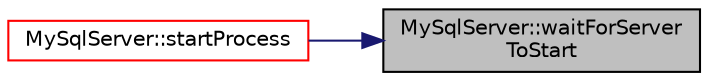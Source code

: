 digraph "MySqlServer::waitForServerToStart"
{
 // LATEX_PDF_SIZE
  edge [fontname="Helvetica",fontsize="10",labelfontname="Helvetica",labelfontsize="10"];
  node [fontname="Helvetica",fontsize="10",shape=record];
  rankdir="RL";
  Node1 [label="MySqlServer::waitForServer\lToStart",height=0.2,width=0.4,color="black", fillcolor="grey75", style="filled", fontcolor="black",tooltip=" "];
  Node1 -> Node2 [dir="back",color="midnightblue",fontsize="10",style="solid",fontname="Helvetica"];
  Node2 [label="MySqlServer::startProcess",height=0.2,width=0.4,color="red", fillcolor="white", style="filled",URL="$class_my_sql_server.html#afb0b8bfb0be38b2fdb3d5dd1bcaccfa6",tooltip=" "];
}
